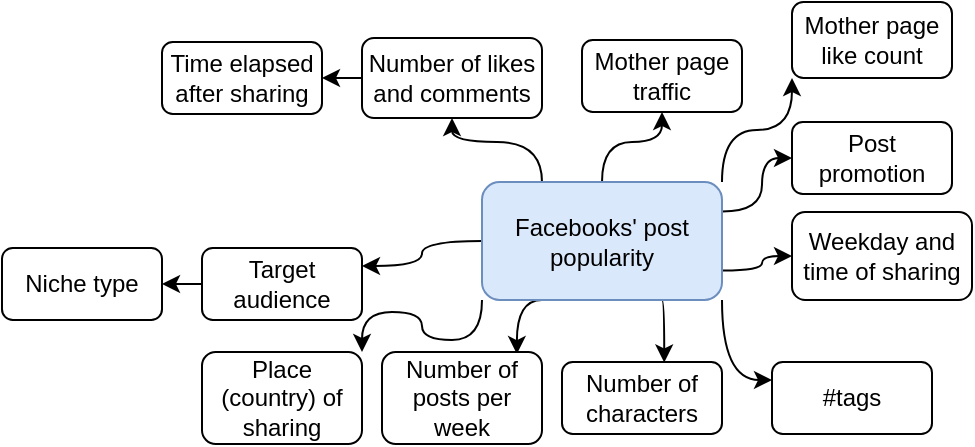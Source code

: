 <mxfile version="16.6.4" type="device"><diagram id="5Pk6i2FmnsSKJ-2kKQzi" name="Page-1"><mxGraphModel dx="1072" dy="694" grid="1" gridSize="10" guides="1" tooltips="1" connect="1" arrows="1" fold="1" page="1" pageScale="1" pageWidth="1169" pageHeight="827" math="0" shadow="0"><root><mxCell id="0"/><mxCell id="1" parent="0"/><mxCell id="rSzW5DYI3h3DUv8ouZD--15" style="edgeStyle=orthogonalEdgeStyle;orthogonalLoop=1;jettySize=auto;html=1;exitX=0.25;exitY=0;exitDx=0;exitDy=0;entryX=0.5;entryY=1;entryDx=0;entryDy=0;curved=1;" edge="1" parent="1" source="rSzW5DYI3h3DUv8ouZD--1" target="rSzW5DYI3h3DUv8ouZD--6"><mxGeometry relative="1" as="geometry"/></mxCell><mxCell id="rSzW5DYI3h3DUv8ouZD--16" style="edgeStyle=orthogonalEdgeStyle;orthogonalLoop=1;jettySize=auto;html=1;exitX=0.5;exitY=0;exitDx=0;exitDy=0;curved=1;" edge="1" parent="1" source="rSzW5DYI3h3DUv8ouZD--1" target="rSzW5DYI3h3DUv8ouZD--3"><mxGeometry relative="1" as="geometry"/></mxCell><mxCell id="rSzW5DYI3h3DUv8ouZD--18" style="edgeStyle=orthogonalEdgeStyle;orthogonalLoop=1;jettySize=auto;html=1;exitX=0.75;exitY=0;exitDx=0;exitDy=0;entryX=0;entryY=1;entryDx=0;entryDy=0;curved=1;strokeColor=none;" edge="1" parent="1" source="rSzW5DYI3h3DUv8ouZD--1" target="rSzW5DYI3h3DUv8ouZD--2"><mxGeometry relative="1" as="geometry"><Array as="points"><mxPoint x="610" y="350"/><mxPoint x="660" y="350"/><mxPoint x="660" y="340"/><mxPoint x="665" y="340"/></Array></mxGeometry></mxCell><mxCell id="rSzW5DYI3h3DUv8ouZD--20" style="edgeStyle=orthogonalEdgeStyle;curved=1;orthogonalLoop=1;jettySize=auto;html=1;exitX=1;exitY=0.25;exitDx=0;exitDy=0;" edge="1" parent="1" source="rSzW5DYI3h3DUv8ouZD--1" target="rSzW5DYI3h3DUv8ouZD--4"><mxGeometry relative="1" as="geometry"/></mxCell><mxCell id="rSzW5DYI3h3DUv8ouZD--21" style="edgeStyle=orthogonalEdgeStyle;curved=1;orthogonalLoop=1;jettySize=auto;html=1;exitX=1;exitY=0.75;exitDx=0;exitDy=0;" edge="1" parent="1" source="rSzW5DYI3h3DUv8ouZD--1" target="rSzW5DYI3h3DUv8ouZD--5"><mxGeometry relative="1" as="geometry"/></mxCell><mxCell id="rSzW5DYI3h3DUv8ouZD--22" style="edgeStyle=orthogonalEdgeStyle;curved=1;orthogonalLoop=1;jettySize=auto;html=1;exitX=1;exitY=1;exitDx=0;exitDy=0;entryX=0;entryY=0.25;entryDx=0;entryDy=0;" edge="1" parent="1" source="rSzW5DYI3h3DUv8ouZD--1" target="rSzW5DYI3h3DUv8ouZD--8"><mxGeometry relative="1" as="geometry"/></mxCell><mxCell id="rSzW5DYI3h3DUv8ouZD--23" style="edgeStyle=orthogonalEdgeStyle;curved=1;orthogonalLoop=1;jettySize=auto;html=1;exitX=0.75;exitY=1;exitDx=0;exitDy=0;entryX=0.639;entryY=0.006;entryDx=0;entryDy=0;entryPerimeter=0;" edge="1" parent="1" source="rSzW5DYI3h3DUv8ouZD--1" target="rSzW5DYI3h3DUv8ouZD--9"><mxGeometry relative="1" as="geometry"/></mxCell><mxCell id="rSzW5DYI3h3DUv8ouZD--24" style="edgeStyle=orthogonalEdgeStyle;curved=1;orthogonalLoop=1;jettySize=auto;html=1;exitX=0.25;exitY=1;exitDx=0;exitDy=0;entryX=0.843;entryY=0.022;entryDx=0;entryDy=0;entryPerimeter=0;" edge="1" parent="1" source="rSzW5DYI3h3DUv8ouZD--1" target="rSzW5DYI3h3DUv8ouZD--10"><mxGeometry relative="1" as="geometry"/></mxCell><mxCell id="rSzW5DYI3h3DUv8ouZD--25" style="edgeStyle=orthogonalEdgeStyle;curved=1;orthogonalLoop=1;jettySize=auto;html=1;exitX=0;exitY=1;exitDx=0;exitDy=0;entryX=1;entryY=0;entryDx=0;entryDy=0;" edge="1" parent="1" source="rSzW5DYI3h3DUv8ouZD--1" target="rSzW5DYI3h3DUv8ouZD--11"><mxGeometry relative="1" as="geometry"/></mxCell><mxCell id="rSzW5DYI3h3DUv8ouZD--26" style="edgeStyle=orthogonalEdgeStyle;curved=1;orthogonalLoop=1;jettySize=auto;html=1;exitX=0;exitY=0.5;exitDx=0;exitDy=0;entryX=1;entryY=0.25;entryDx=0;entryDy=0;" edge="1" parent="1" source="rSzW5DYI3h3DUv8ouZD--1" target="rSzW5DYI3h3DUv8ouZD--12"><mxGeometry relative="1" as="geometry"/></mxCell><mxCell id="rSzW5DYI3h3DUv8ouZD--35" style="edgeStyle=orthogonalEdgeStyle;orthogonalLoop=1;jettySize=auto;html=1;exitX=1;exitY=0;exitDx=0;exitDy=0;entryX=0;entryY=1;entryDx=0;entryDy=0;jumpStyle=none;curved=1;" edge="1" parent="1" source="rSzW5DYI3h3DUv8ouZD--1" target="rSzW5DYI3h3DUv8ouZD--2"><mxGeometry relative="1" as="geometry"/></mxCell><mxCell id="rSzW5DYI3h3DUv8ouZD--1" value="Facebooks' post popularity" style="rounded=1;whiteSpace=wrap;html=1;fillColor=#dae8fc;strokeColor=#6c8ebf;" vertex="1" parent="1"><mxGeometry x="520" y="370" width="120" height="59" as="geometry"/></mxCell><mxCell id="rSzW5DYI3h3DUv8ouZD--2" value="Mother page like count" style="rounded=1;whiteSpace=wrap;html=1;" vertex="1" parent="1"><mxGeometry x="675" y="280" width="80" height="38" as="geometry"/></mxCell><mxCell id="rSzW5DYI3h3DUv8ouZD--3" value="Mother page traffic" style="rounded=1;whiteSpace=wrap;html=1;" vertex="1" parent="1"><mxGeometry x="570" y="299" width="80" height="36" as="geometry"/></mxCell><mxCell id="rSzW5DYI3h3DUv8ouZD--4" value="Post promotion" style="rounded=1;whiteSpace=wrap;html=1;" vertex="1" parent="1"><mxGeometry x="675" y="340" width="80" height="36" as="geometry"/></mxCell><mxCell id="rSzW5DYI3h3DUv8ouZD--5" value="Weekday and time of sharing" style="rounded=1;whiteSpace=wrap;html=1;" vertex="1" parent="1"><mxGeometry x="675" y="385" width="90" height="44" as="geometry"/></mxCell><mxCell id="rSzW5DYI3h3DUv8ouZD--34" style="edgeStyle=orthogonalEdgeStyle;rounded=0;orthogonalLoop=1;jettySize=auto;html=1;exitX=0;exitY=0.5;exitDx=0;exitDy=0;entryX=1;entryY=0.5;entryDx=0;entryDy=0;" edge="1" parent="1" source="rSzW5DYI3h3DUv8ouZD--6" target="rSzW5DYI3h3DUv8ouZD--7"><mxGeometry relative="1" as="geometry"/></mxCell><mxCell id="rSzW5DYI3h3DUv8ouZD--6" value="Number of likes and comments" style="rounded=1;whiteSpace=wrap;html=1;" vertex="1" parent="1"><mxGeometry x="460" y="298" width="90" height="40" as="geometry"/></mxCell><mxCell id="rSzW5DYI3h3DUv8ouZD--7" value="Time elapsed after sharing" style="rounded=1;whiteSpace=wrap;html=1;" vertex="1" parent="1"><mxGeometry x="360" y="300" width="80" height="36" as="geometry"/></mxCell><mxCell id="rSzW5DYI3h3DUv8ouZD--8" value="#tags" style="rounded=1;whiteSpace=wrap;html=1;" vertex="1" parent="1"><mxGeometry x="665" y="460" width="80" height="36" as="geometry"/></mxCell><mxCell id="rSzW5DYI3h3DUv8ouZD--9" value="Number of characters" style="rounded=1;whiteSpace=wrap;html=1;" vertex="1" parent="1"><mxGeometry x="560" y="460" width="80" height="36" as="geometry"/></mxCell><mxCell id="rSzW5DYI3h3DUv8ouZD--10" value="Number of posts per week" style="rounded=1;whiteSpace=wrap;html=1;" vertex="1" parent="1"><mxGeometry x="470" y="455" width="80" height="46" as="geometry"/></mxCell><mxCell id="rSzW5DYI3h3DUv8ouZD--11" value="Place (country) of sharing" style="rounded=1;whiteSpace=wrap;html=1;" vertex="1" parent="1"><mxGeometry x="380" y="455" width="80" height="46" as="geometry"/></mxCell><mxCell id="rSzW5DYI3h3DUv8ouZD--29" style="edgeStyle=orthogonalEdgeStyle;curved=1;orthogonalLoop=1;jettySize=auto;html=1;exitX=0;exitY=0.5;exitDx=0;exitDy=0;entryX=1;entryY=0.5;entryDx=0;entryDy=0;" edge="1" parent="1" source="rSzW5DYI3h3DUv8ouZD--12" target="rSzW5DYI3h3DUv8ouZD--13"><mxGeometry relative="1" as="geometry"/></mxCell><mxCell id="rSzW5DYI3h3DUv8ouZD--12" value="Target audience" style="rounded=1;whiteSpace=wrap;html=1;" vertex="1" parent="1"><mxGeometry x="380" y="403" width="80" height="36" as="geometry"/></mxCell><mxCell id="rSzW5DYI3h3DUv8ouZD--13" value="Niche type" style="rounded=1;whiteSpace=wrap;html=1;" vertex="1" parent="1"><mxGeometry x="280" y="403" width="80" height="36" as="geometry"/></mxCell></root></mxGraphModel></diagram></mxfile>